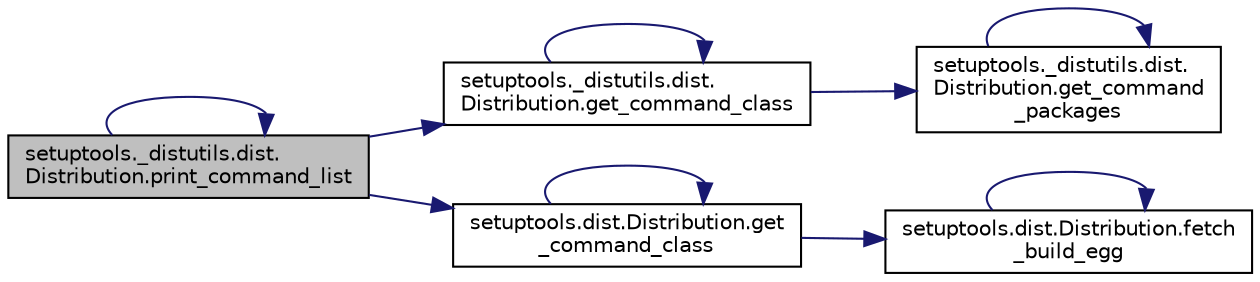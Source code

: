 digraph "setuptools._distutils.dist.Distribution.print_command_list"
{
 // LATEX_PDF_SIZE
  edge [fontname="Helvetica",fontsize="10",labelfontname="Helvetica",labelfontsize="10"];
  node [fontname="Helvetica",fontsize="10",shape=record];
  rankdir="LR";
  Node1 [label="setuptools._distutils.dist.\lDistribution.print_command_list",height=0.2,width=0.4,color="black", fillcolor="grey75", style="filled", fontcolor="black",tooltip=" "];
  Node1 -> Node2 [color="midnightblue",fontsize="10",style="solid",fontname="Helvetica"];
  Node2 [label="setuptools._distutils.dist.\lDistribution.get_command_class",height=0.2,width=0.4,color="black", fillcolor="white", style="filled",URL="$d9/d14/classsetuptools_1_1__distutils_1_1dist_1_1_distribution.html#ae4d2002cf3e5eae8943b655ff03f1c9e",tooltip=" "];
  Node2 -> Node2 [color="midnightblue",fontsize="10",style="solid",fontname="Helvetica"];
  Node2 -> Node3 [color="midnightblue",fontsize="10",style="solid",fontname="Helvetica"];
  Node3 [label="setuptools._distutils.dist.\lDistribution.get_command\l_packages",height=0.2,width=0.4,color="black", fillcolor="white", style="filled",URL="$d9/d14/classsetuptools_1_1__distutils_1_1dist_1_1_distribution.html#a0a4e6195d41a730220461eefd9abb64b",tooltip=" "];
  Node3 -> Node3 [color="midnightblue",fontsize="10",style="solid",fontname="Helvetica"];
  Node1 -> Node4 [color="midnightblue",fontsize="10",style="solid",fontname="Helvetica"];
  Node4 [label="setuptools.dist.Distribution.get\l_command_class",height=0.2,width=0.4,color="black", fillcolor="white", style="filled",URL="$d0/d9f/classsetuptools_1_1dist_1_1_distribution.html#a76159456291f4bb9ed2ccb935d480240",tooltip=" "];
  Node4 -> Node5 [color="midnightblue",fontsize="10",style="solid",fontname="Helvetica"];
  Node5 [label="setuptools.dist.Distribution.fetch\l_build_egg",height=0.2,width=0.4,color="black", fillcolor="white", style="filled",URL="$d0/d9f/classsetuptools_1_1dist_1_1_distribution.html#a17bce0b77bfb0a4d06aa9422f1e5e0bf",tooltip=" "];
  Node5 -> Node5 [color="midnightblue",fontsize="10",style="solid",fontname="Helvetica"];
  Node4 -> Node4 [color="midnightblue",fontsize="10",style="solid",fontname="Helvetica"];
  Node1 -> Node1 [color="midnightblue",fontsize="10",style="solid",fontname="Helvetica"];
}
